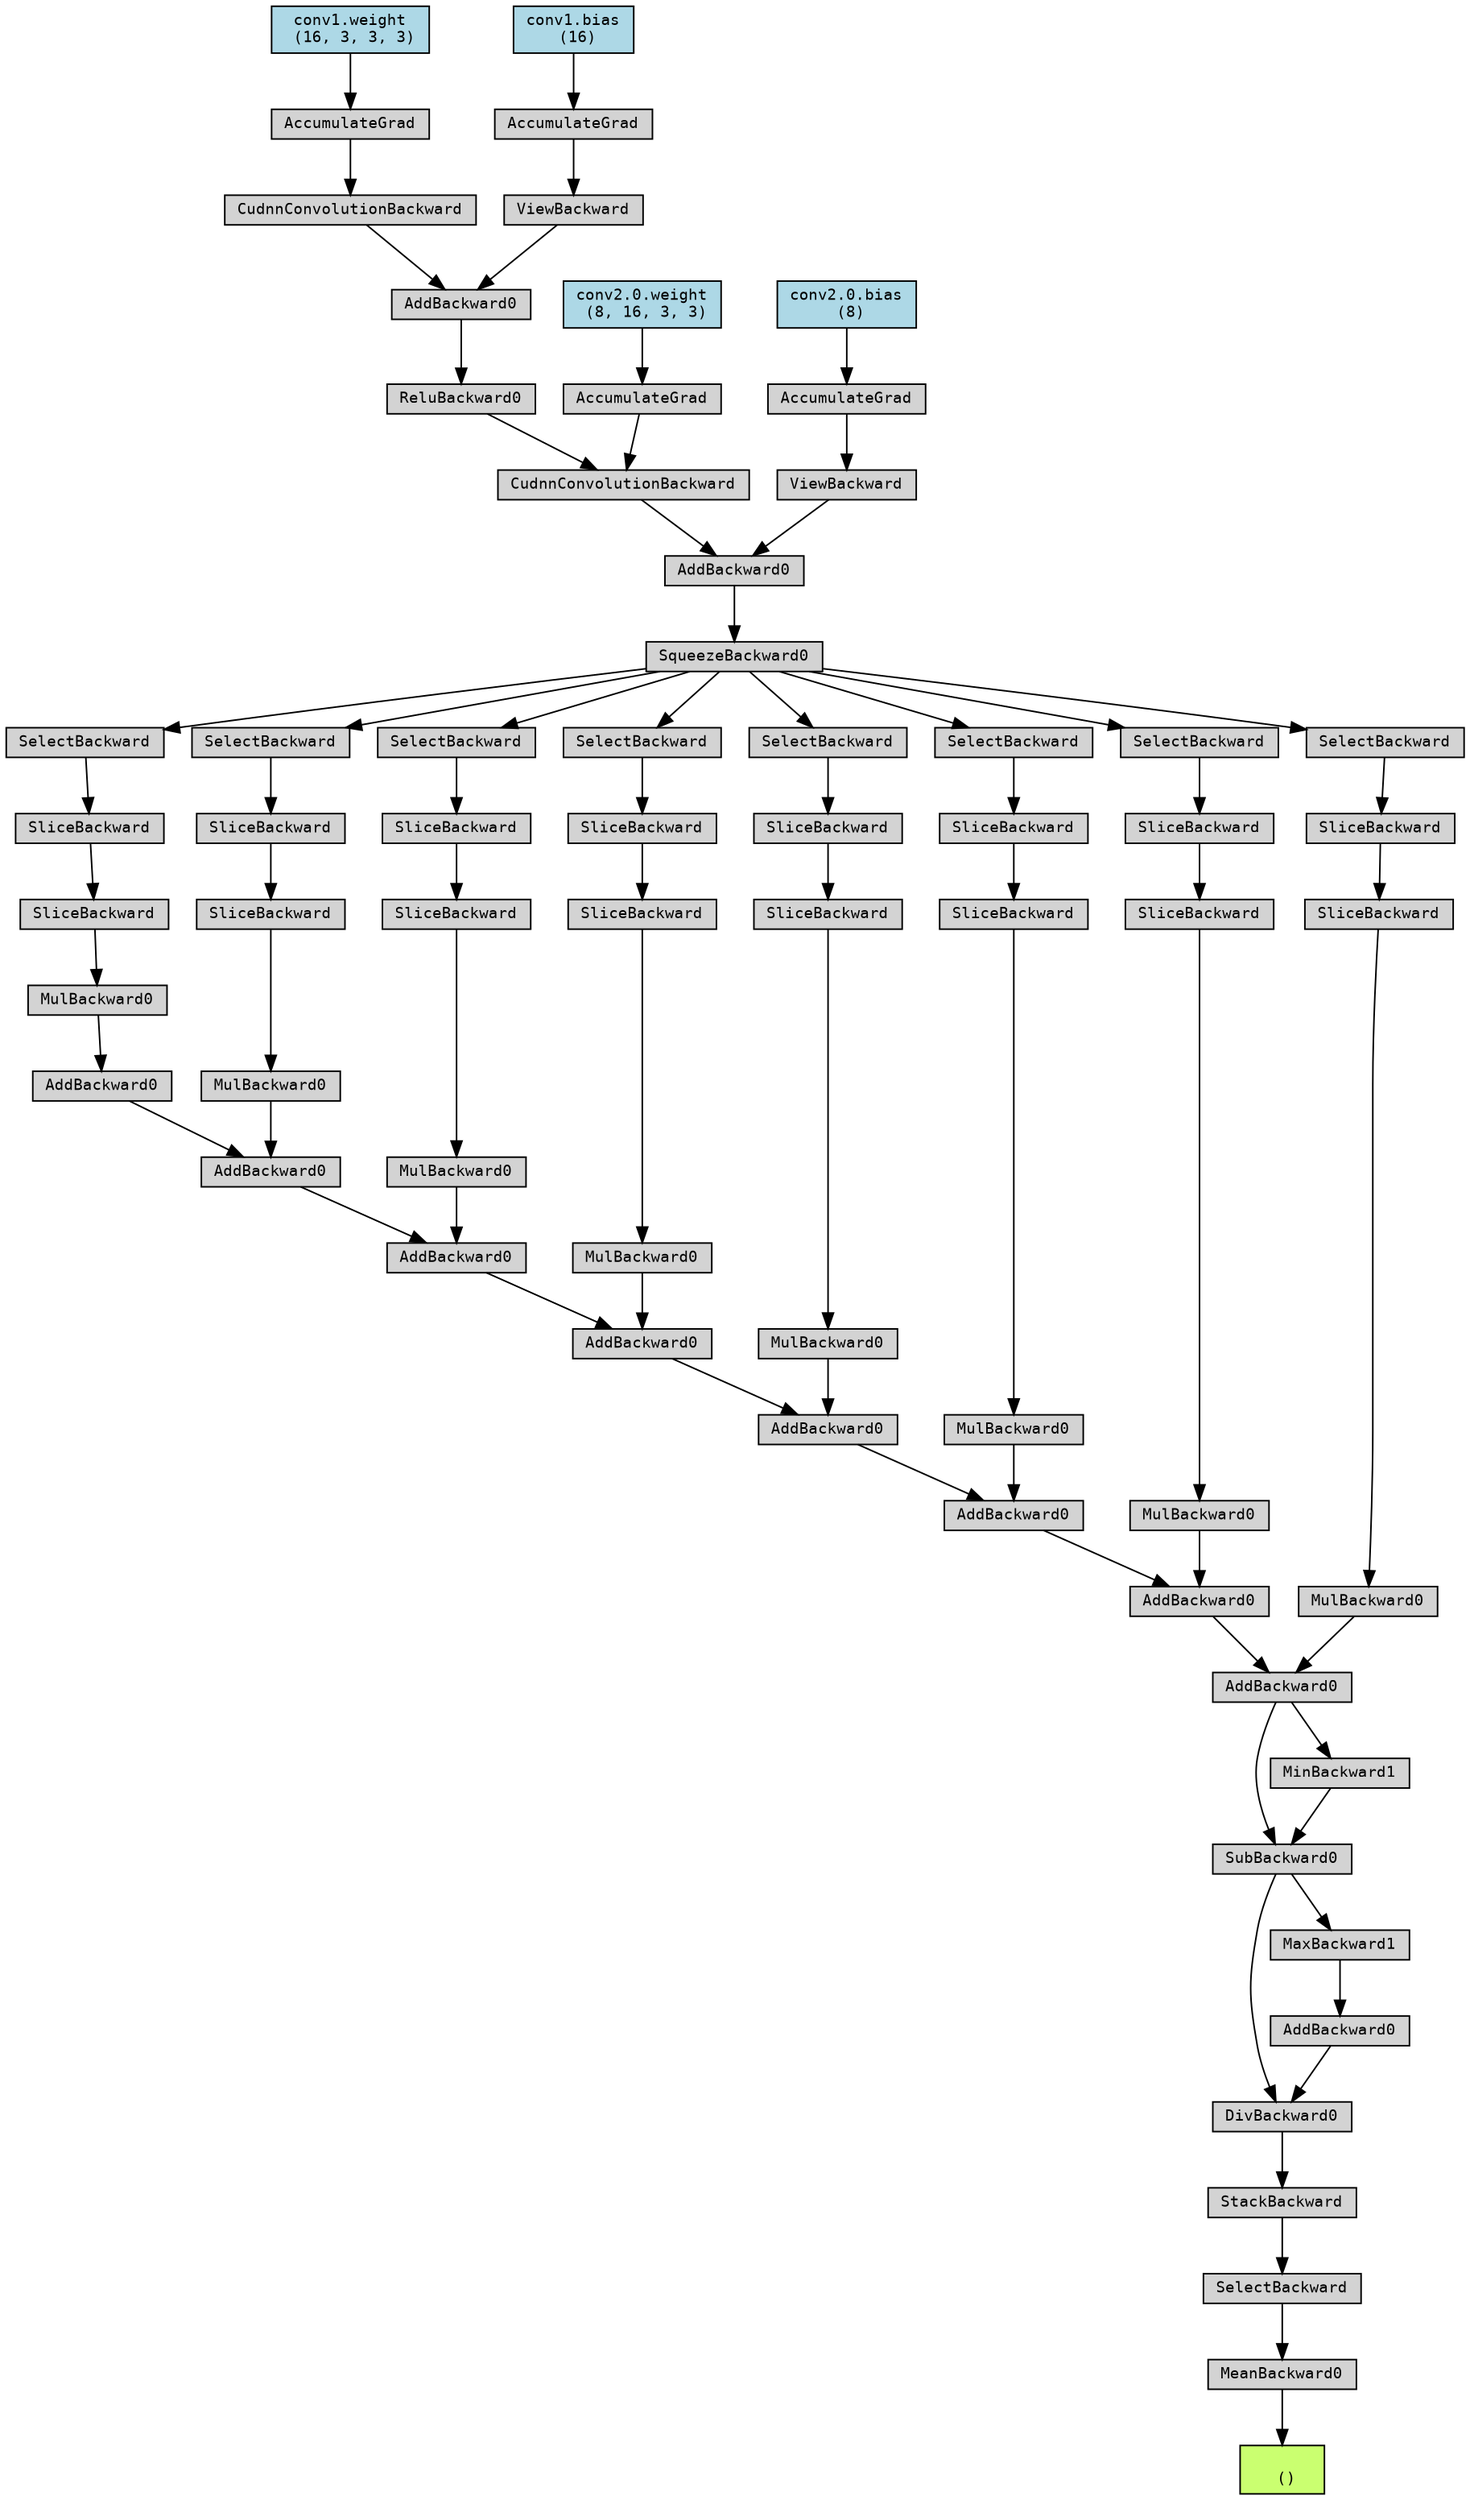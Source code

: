 digraph {
	graph [size="20.7,20.7"]
	node [align=left fontname=monospace fontsize=10 height=0.2 ranksep=0.1 shape=box style=filled]
	140500817595840 [label="
 ()" fillcolor=darkolivegreen1]
	140500825536304 [label=MeanBackward0]
	140500825536112 -> 140500825536304
	140500825536112 [label=SelectBackward]
	140500825536784 -> 140500825536112
	140500825536784 [label=StackBackward]
	140500825537840 -> 140500825536784
	140500825537840 [label=DivBackward0]
	140500817629296 -> 140500825537840
	140500817629296 [label=SubBackward0]
	140500817629632 -> 140500817629296
	140500817629632 [label=AddBackward0]
	140500817629776 -> 140500817629632
	140500817629776 [label=AddBackward0]
	140500817629920 -> 140500817629776
	140500817629920 [label=AddBackward0]
	140500817629872 -> 140500817629920
	140500817629872 [label=AddBackward0]
	140500817630208 -> 140500817629872
	140500817630208 [label=AddBackward0]
	140500817630352 -> 140500817630208
	140500817630352 [label=AddBackward0]
	140500817630496 -> 140500817630352
	140500817630496 [label=AddBackward0]
	140500817630640 -> 140500817630496
	140500817630640 [label=AddBackward0]
	140500817630784 -> 140500817630640
	140500817630784 [label=MulBackward0]
	140500817630880 -> 140500817630784
	140500817630880 [label=SliceBackward]
	140500817630976 -> 140500817630880
	140500817630976 [label=SliceBackward]
	140500817631024 -> 140500817630976
	140500817631024 [label=SelectBackward]
	140500817631168 -> 140500817631024
	140500817631168 [label=SqueezeBackward0]
	140500817631312 -> 140500817631168
	140500817631312 [label=AddBackward0]
	140500817631456 -> 140500817631312
	140500817631456 [label=CudnnConvolutionBackward]
	140500817631696 -> 140500817631456
	140500817631696 [label=ReluBackward0]
	140500817631840 -> 140500817631696
	140500817631840 [label=AddBackward0]
	140500817631888 -> 140500817631840
	140500817631888 [label=CudnnConvolutionBackward]
	140500817632128 -> 140500817631888
	140500821148992 [label="conv1.weight
 (16, 3, 3, 3)" fillcolor=lightblue]
	140500821148992 -> 140500817632128
	140500817632128 [label=AccumulateGrad]
	140500817631744 -> 140500817631840
	140500817631744 [label=ViewBackward]
	140500817632272 -> 140500817631744
	140500821149056 [label="conv1.bias
 (16)" fillcolor=lightblue]
	140500821149056 -> 140500817632272
	140500817632272 [label=AccumulateGrad]
	140500817631648 -> 140500817631456
	140500821149568 [label="conv2.0.weight
 (8, 16, 3, 3)" fillcolor=lightblue]
	140500821149568 -> 140500817631648
	140500817631648 [label=AccumulateGrad]
	140500817631408 -> 140500817631312
	140500817631408 [label=ViewBackward]
	140500817631984 -> 140500817631408
	140500821149696 [label="conv2.0.bias
 (8)" fillcolor=lightblue]
	140500821149696 -> 140500817631984
	140500817631984 [label=AccumulateGrad]
	140500817630592 -> 140500817630496
	140500817630592 [label=MulBackward0]
	140500817630928 -> 140500817630592
	140500817630928 [label=SliceBackward]
	140500817631120 -> 140500817630928
	140500817631120 [label=SliceBackward]
	140500817631552 -> 140500817631120
	140500817631552 [label=SelectBackward]
	140500817631168 -> 140500817631552
	140500817630448 -> 140500817630352
	140500817630448 [label=MulBackward0]
	140500817630688 -> 140500817630448
	140500817630688 [label=SliceBackward]
	140500817632416 -> 140500817630688
	140500817632416 [label=SliceBackward]
	140500817630736 -> 140500817632416
	140500817630736 [label=SelectBackward]
	140500817631168 -> 140500817630736
	140500817630304 -> 140500817630208
	140500817630304 [label=MulBackward0]
	140500817631264 -> 140500817630304
	140500817631264 [label=SliceBackward]
	140500817631600 -> 140500817631264
	140500817631600 [label=SliceBackward]
	140500817630544 -> 140500817631600
	140500817630544 [label=SelectBackward]
	140500817631168 -> 140500817630544
	140500817630160 -> 140500817629872
	140500817630160 [label=MulBackward0]
	140500817632320 -> 140500817630160
	140500817632320 [label=SliceBackward]
	140500817632080 -> 140500817632320
	140500817632080 [label=SliceBackward]
	140500817630400 -> 140500817632080
	140500817630400 [label=SelectBackward]
	140500817631168 -> 140500817630400
	140500817630016 -> 140500817629920
	140500817630016 [label=MulBackward0]
	140500817631792 -> 140500817630016
	140500817631792 [label=SliceBackward]
	140500817632512 -> 140500817631792
	140500817632512 [label=SliceBackward]
	140500817630256 -> 140500817632512
	140500817630256 [label=SelectBackward]
	140500817631168 -> 140500817630256
	140500817629824 -> 140500817629776
	140500817629824 [label=MulBackward0]
	140500817632368 -> 140500817629824
	140500817632368 [label=SliceBackward]
	140500817632608 -> 140500817632368
	140500817632608 [label=SliceBackward]
	140500817630112 -> 140500817632608
	140500817630112 [label=SelectBackward]
	140500817631168 -> 140500817630112
	140500817629728 -> 140500817629632
	140500817629728 [label=MulBackward0]
	140500817632464 -> 140500817629728
	140500817632464 [label=SliceBackward]
	140500817632704 -> 140500817632464
	140500817632704 [label=SliceBackward]
	140500817629968 -> 140500817632704
	140500817629968 [label=SelectBackward]
	140500817631168 -> 140500817629968
	140500817629584 -> 140500817629296
	140500817629584 [label=MinBackward1]
	140500817629632 -> 140500817629584
	140500817629488 -> 140500825537840
	140500817629488 [label=AddBackward0]
	140500817630832 -> 140500817629488
	140500817630832 [label=MaxBackward1]
	140500817629296 -> 140500817630832
	140500825536304 -> 140500817595840
}
